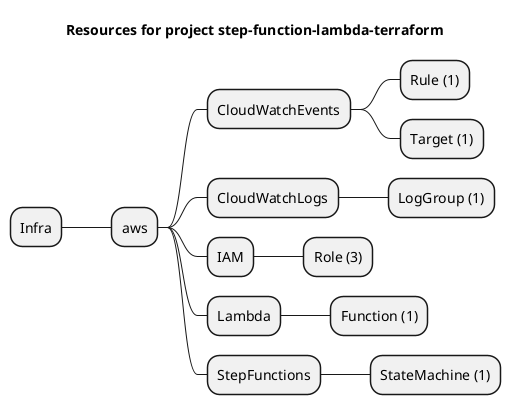@startmindmap
title Resources for project step-function-lambda-terraform
skinparam monochrome true
+ Infra
++ aws
+++ CloudWatchEvents
++++ Rule (1)
++++ Target (1)
+++ CloudWatchLogs
++++ LogGroup (1)
+++ IAM
++++ Role (3)
+++ Lambda
++++ Function (1)
+++ StepFunctions
++++ StateMachine (1)
@endmindmap